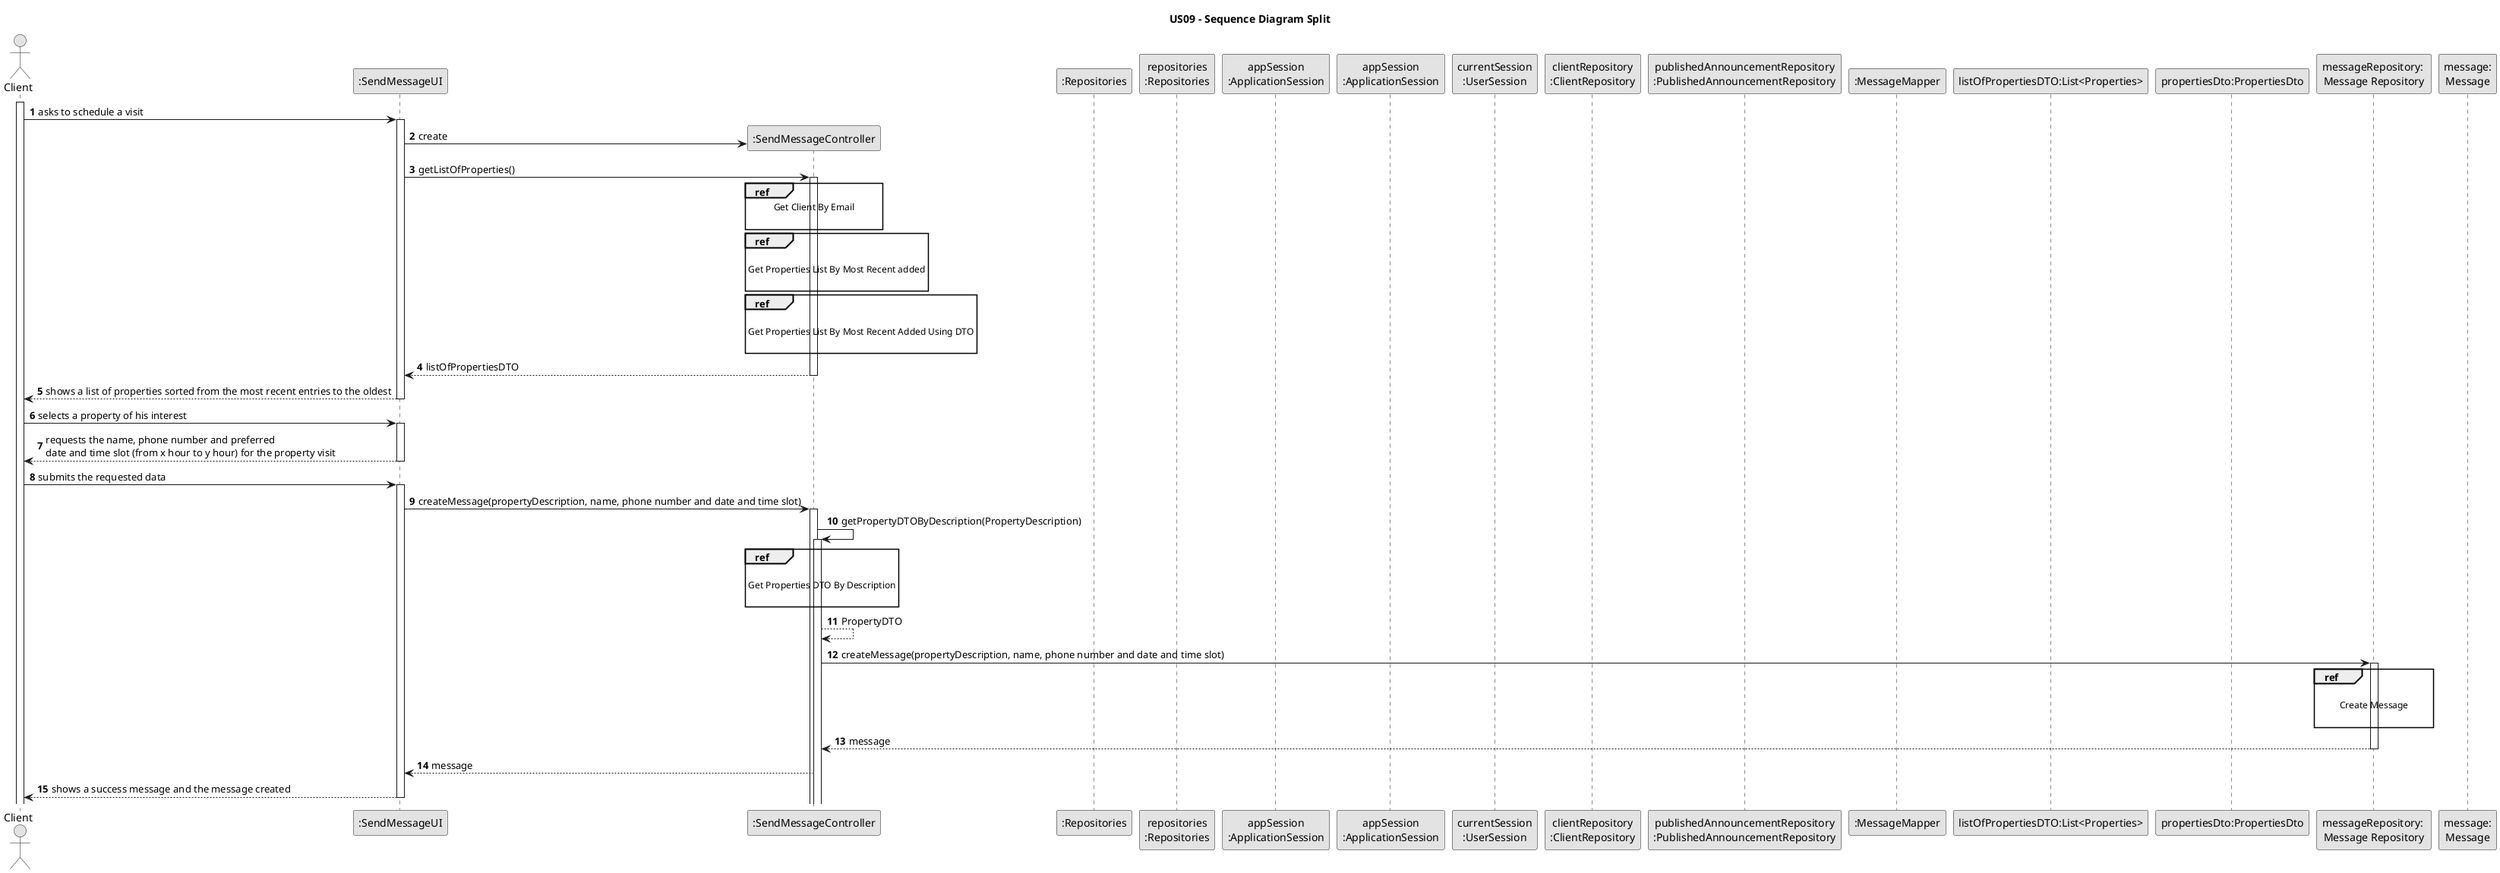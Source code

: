 @startuml
skinparam monochrome true
skinparam packageStyle rectangle
skinparam shadowing false

title US09 - Sequence Diagram Split

autonumber

'hide footbox
actor "Client" as Client
participant ":SendMessageUI" as UI
participant ":SendMessageController" as CTRL
participant ":Repositories" as Repository
participant "repositories\n:Repositories" as Repository2
participant "appSession\n:ApplicationSession" as app
participant "appSession\n:ApplicationSession" as App
participant "currentSession\n:UserSession" as User
participant "clientRepository\n:ClientRepository" as ClientRepository
participant "publishedAnnouncementRepository\n:PublishedAnnouncementRepository" as publish
participant ":MessageMapper" as MessageMapper
participant "listOfPropertiesDTO:List<Properties>" as listProperties
participant "propertiesDto:PropertiesDto" as PropertiesDto
participant "messageRepository: \nMessage Repository" as messageRepository
participant "message:\nMessage" as message


autonumber

        activate Client

    Client -> UI: asks to schedule a visit
        activate UI

        UI -> CTRL** : create

        UI -> CTRL : getListOfProperties()
            activate CTRL


    ref over CTRL
        Get Client By Email

        end

        ref over CTRL

        Get Properties List By Most Recent added

        end

        ref over CTRL

        Get Properties List By Most Recent Added Using DTO

        end


            CTRL --> UI:listOfPropertiesDTO
            deactivate CTRL

                 UI --> Client : shows a list of properties sorted from the most recent entries to the oldest
                    deactivate UI

              Client -> UI: selects a property of his interest
                    activate UI

               UI --> Client: requests the name, phone number and preferred \ndate and time slot (from x hour to y hour) for the property visit
                    deactivate UI

               Client -> UI: submits the requested data
                       activate UI

               UI -> CTRL:createMessage(propertyDescription, name, phone number and date and time slot)
               activate CTRL



               CTRL -> CTRL:getPropertyDTOByDescription(PropertyDescription)
               activate CTRL
ref over CTRL

Get Properties DTO By Description

end
               CTRL--> CTRL:PropertyDTO

               CTRL -> messageRepository:createMessage(propertyDescription, name, phone number and date and time slot)
               activate messageRepository

         ref over messageRepository

         Create Message

         end


               messageRepository --> CTRL:message
               deactivate messageRepository

               CTRL --> UI:message


                       UI --> Client : shows a success message and the message created
                   deactivate UI

@enduml